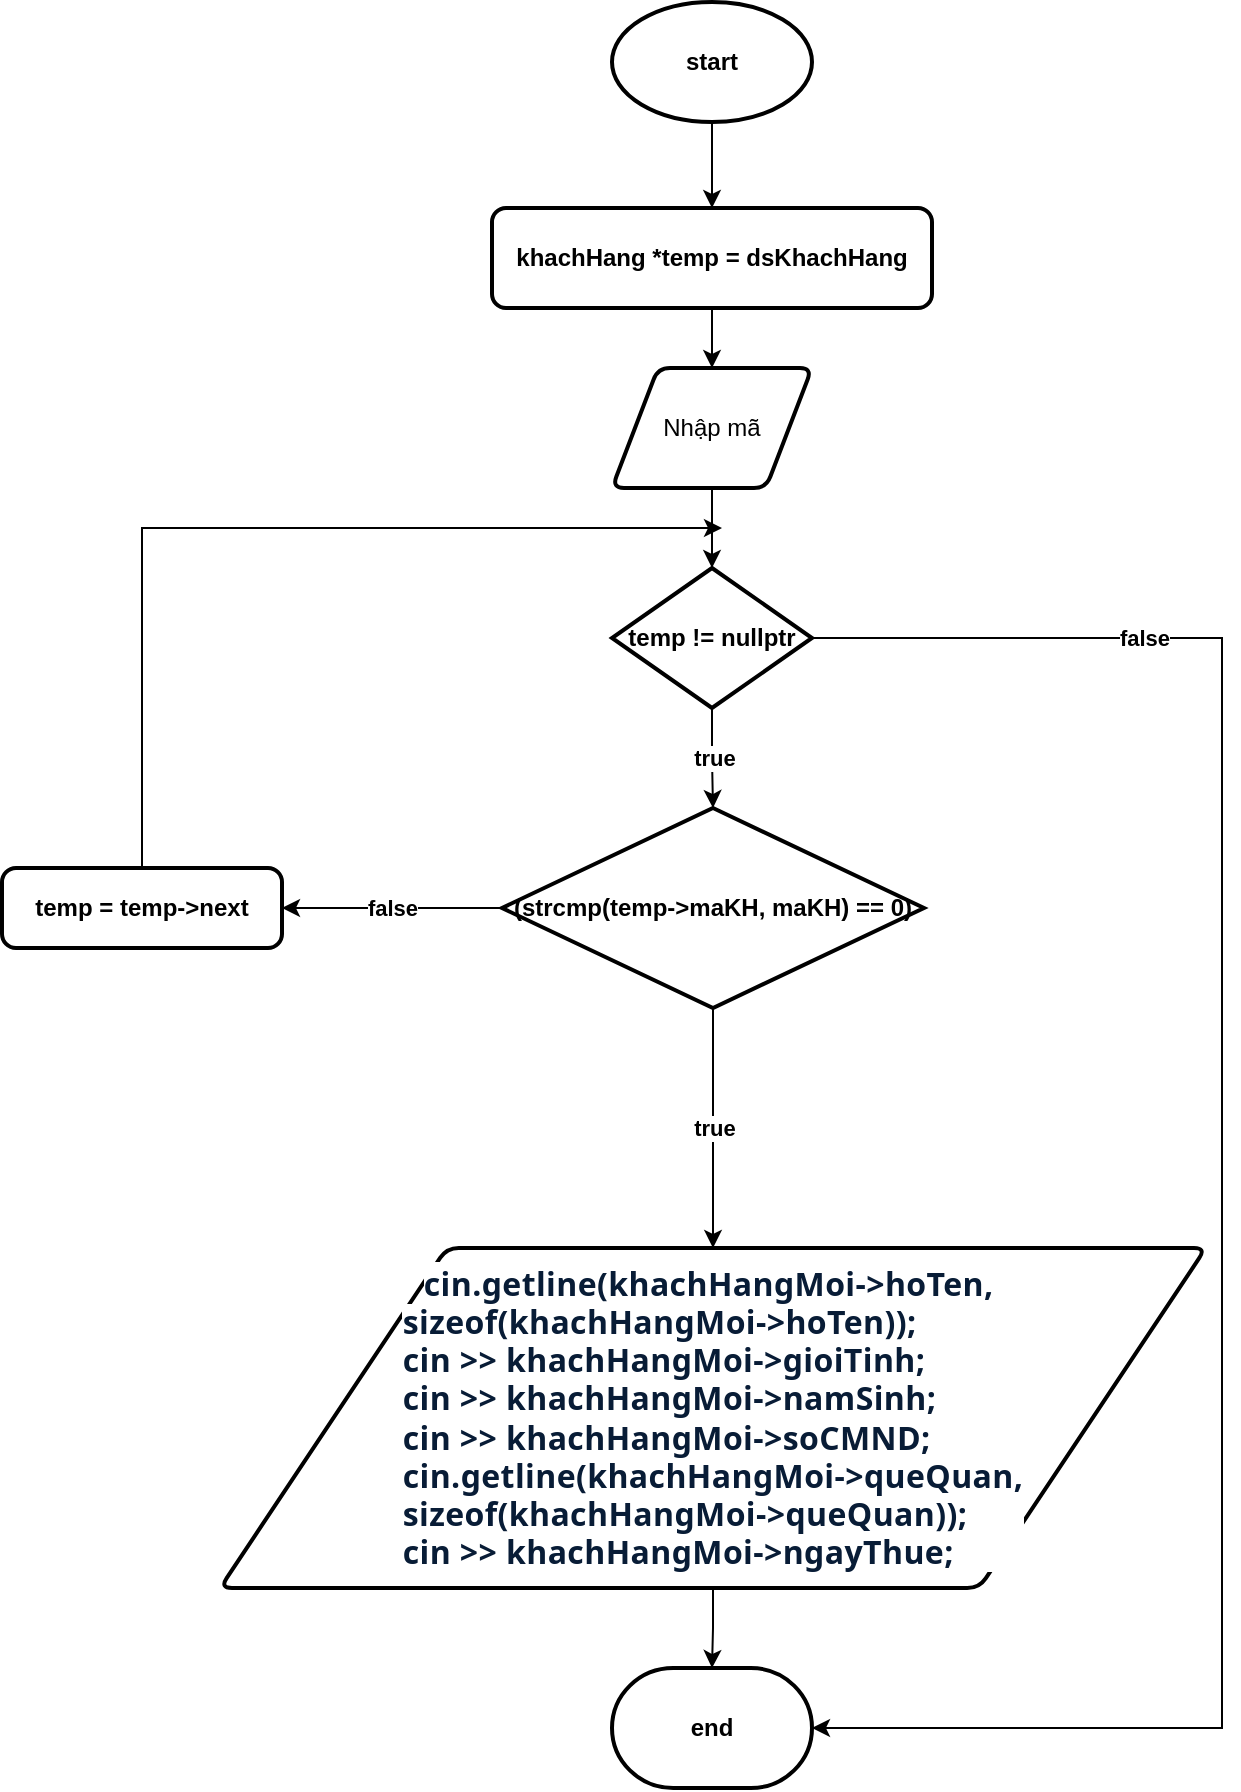 <mxfile version="20.8.16" type="device"><diagram name="Page-1" id="ESrLKoGO3E1z9YS9R69U"><mxGraphModel dx="1020" dy="1604" grid="1" gridSize="10" guides="1" tooltips="1" connect="1" arrows="1" fold="1" page="1" pageScale="1" pageWidth="850" pageHeight="1100" math="0" shadow="0"><root><mxCell id="0"/><mxCell id="1" parent="0"/><mxCell id="0XG2Hg7T-Q7dADAMcZ4P-3" style="edgeStyle=orthogonalEdgeStyle;rounded=0;orthogonalLoop=1;jettySize=auto;html=1;fontStyle=1" parent="1" source="0XG2Hg7T-Q7dADAMcZ4P-1" target="0XG2Hg7T-Q7dADAMcZ4P-2" edge="1"><mxGeometry relative="1" as="geometry"/></mxCell><mxCell id="0XG2Hg7T-Q7dADAMcZ4P-1" value="start" style="strokeWidth=2;html=1;shape=mxgraph.flowchart.start_1;whiteSpace=wrap;fontStyle=1" parent="1" vertex="1"><mxGeometry x="375" y="-33" width="100" height="60" as="geometry"/></mxCell><mxCell id="-0CbyBewM6yW86U4n6J5-1" style="edgeStyle=orthogonalEdgeStyle;rounded=0;orthogonalLoop=1;jettySize=auto;html=1;" edge="1" parent="1" source="0XG2Hg7T-Q7dADAMcZ4P-2" target="-0CbyBewM6yW86U4n6J5-2"><mxGeometry relative="1" as="geometry"><mxPoint x="425" y="180" as="targetPoint"/></mxGeometry></mxCell><mxCell id="0XG2Hg7T-Q7dADAMcZ4P-2" value="khachHang *temp = dsKhachHang" style="rounded=1;whiteSpace=wrap;html=1;absoluteArcSize=1;arcSize=14;strokeWidth=2;fontStyle=1" parent="1" vertex="1"><mxGeometry x="315" y="70" width="220" height="50" as="geometry"/></mxCell><mxCell id="0XG2Hg7T-Q7dADAMcZ4P-6" value="true" style="edgeStyle=orthogonalEdgeStyle;rounded=0;orthogonalLoop=1;jettySize=auto;html=1;fontStyle=1" parent="1" source="0XG2Hg7T-Q7dADAMcZ4P-5" target="0XG2Hg7T-Q7dADAMcZ4P-7" edge="1"><mxGeometry relative="1" as="geometry"><mxPoint x="425" y="360" as="targetPoint"/></mxGeometry></mxCell><mxCell id="0XG2Hg7T-Q7dADAMcZ4P-15" value="false" style="edgeStyle=orthogonalEdgeStyle;rounded=0;orthogonalLoop=1;jettySize=auto;html=1;entryX=1;entryY=0.5;entryDx=0;entryDy=0;entryPerimeter=0;fontStyle=1" parent="1" source="0XG2Hg7T-Q7dADAMcZ4P-5" target="0XG2Hg7T-Q7dADAMcZ4P-17" edge="1"><mxGeometry x="-0.652" relative="1" as="geometry"><mxPoint x="820" y="850" as="targetPoint"/><Array as="points"><mxPoint x="680" y="285"/><mxPoint x="680" y="830"/></Array><mxPoint as="offset"/></mxGeometry></mxCell><mxCell id="0XG2Hg7T-Q7dADAMcZ4P-5" value="temp != nullptr" style="strokeWidth=2;html=1;shape=mxgraph.flowchart.decision;whiteSpace=wrap;fontStyle=1" parent="1" vertex="1"><mxGeometry x="375" y="250" width="100" height="70" as="geometry"/></mxCell><mxCell id="0XG2Hg7T-Q7dADAMcZ4P-8" value="true" style="edgeStyle=orthogonalEdgeStyle;rounded=0;orthogonalLoop=1;jettySize=auto;html=1;entryX=0.5;entryY=0;entryDx=0;entryDy=0;fontStyle=1" parent="1" source="0XG2Hg7T-Q7dADAMcZ4P-7" target="0XG2Hg7T-Q7dADAMcZ4P-9" edge="1"><mxGeometry relative="1" as="geometry"><mxPoint x="425" y="540" as="targetPoint"/></mxGeometry></mxCell><mxCell id="0XG2Hg7T-Q7dADAMcZ4P-12" value="false" style="edgeStyle=orthogonalEdgeStyle;rounded=0;orthogonalLoop=1;jettySize=auto;html=1;fontStyle=1" parent="1" source="0XG2Hg7T-Q7dADAMcZ4P-7" target="0XG2Hg7T-Q7dADAMcZ4P-13" edge="1"><mxGeometry relative="1" as="geometry"><mxPoint x="200" y="420" as="targetPoint"/></mxGeometry></mxCell><mxCell id="0XG2Hg7T-Q7dADAMcZ4P-7" value="(strcmp(temp-&amp;gt;maKH, maKH) == 0)" style="strokeWidth=2;html=1;shape=mxgraph.flowchart.decision;whiteSpace=wrap;fontStyle=1" parent="1" vertex="1"><mxGeometry x="320" y="370" width="211" height="100" as="geometry"/></mxCell><mxCell id="0XG2Hg7T-Q7dADAMcZ4P-16" style="edgeStyle=orthogonalEdgeStyle;rounded=0;orthogonalLoop=1;jettySize=auto;html=1;fontStyle=1" parent="1" source="0XG2Hg7T-Q7dADAMcZ4P-9" target="0XG2Hg7T-Q7dADAMcZ4P-17" edge="1"><mxGeometry relative="1" as="geometry"><mxPoint x="425" y="830" as="targetPoint"/></mxGeometry></mxCell><mxCell id="0XG2Hg7T-Q7dADAMcZ4P-9" value="&lt;span style=&quot;font-size: medium; background-color: rgb(255, 255, 255); color: rgb(8, 28, 54); font-family: SegoeuiPc, &amp;quot;Segoe UI&amp;quot;, &amp;quot;San Francisco&amp;quot;, &amp;quot;Helvetica Neue&amp;quot;, Helvetica, &amp;quot;Lucida Grande&amp;quot;, Roboto, Ubuntu, Tahoma, &amp;quot;Microsoft Sans Serif&amp;quot;, Arial, sans-serif; letter-spacing: 0.2px; text-align: start;&quot;&gt;cin.getline(khachHangMoi-&amp;gt;hoTen,&amp;nbsp;&lt;/span&gt;&lt;br&gt;&lt;div style=&quot;padding-top: 0px; color: rgb(8, 28, 54); font-family: SegoeuiPc, &amp;quot;Segoe UI&amp;quot;, &amp;quot;San Francisco&amp;quot;, &amp;quot;Helvetica Neue&amp;quot;, Helvetica, &amp;quot;Lucida Grande&amp;quot;, Roboto, Ubuntu, Tahoma, &amp;quot;Microsoft Sans Serif&amp;quot;, Arial, sans-serif; letter-spacing: 0.2px; text-align: start; background-color: rgb(255, 255, 255);&quot; id=&quot;input_line_0&quot;&gt;&lt;font size=&quot;3&quot;&gt;sizeof(khachHangMoi-&amp;gt;hoTen));&lt;/font&gt;&lt;/div&gt;&lt;div style=&quot;color: rgb(8, 28, 54); font-family: SegoeuiPc, &amp;quot;Segoe UI&amp;quot;, &amp;quot;San Francisco&amp;quot;, &amp;quot;Helvetica Neue&amp;quot;, Helvetica, &amp;quot;Lucida Grande&amp;quot;, Roboto, Ubuntu, Tahoma, &amp;quot;Microsoft Sans Serif&amp;quot;, Arial, sans-serif; letter-spacing: 0.2px; text-align: start; background-color: rgb(255, 255, 255);&quot; id=&quot;input_line_1&quot;&gt;&lt;span style=&quot;&quot; id=&quot;input_part_0&quot; data-mention=&quot;cin &gt;&gt; khachHangMoi-&gt;gioiTinh;&quot; class=&quot;&quot;&gt;&lt;font size=&quot;3&quot;&gt;cin &amp;gt;&amp;gt; khachHangMoi-&amp;gt;gioiTinh;&lt;/font&gt;&lt;/span&gt;&lt;/div&gt;&lt;div style=&quot;color: rgb(8, 28, 54); font-family: SegoeuiPc, &amp;quot;Segoe UI&amp;quot;, &amp;quot;San Francisco&amp;quot;, &amp;quot;Helvetica Neue&amp;quot;, Helvetica, &amp;quot;Lucida Grande&amp;quot;, Roboto, Ubuntu, Tahoma, &amp;quot;Microsoft Sans Serif&amp;quot;, Arial, sans-serif; letter-spacing: 0.2px; text-align: start; background-color: rgb(255, 255, 255);&quot; id=&quot;input_line_2&quot;&gt;&lt;span style=&quot;&quot; id=&quot;input_part_0&quot; data-mention=&quot;cin &gt;&gt; khachHangMoi-&gt;namSinh;&quot; class=&quot;&quot;&gt;&lt;font size=&quot;3&quot;&gt;cin &amp;gt;&amp;gt; khachHangMoi-&amp;gt;namSinh;&lt;/font&gt;&lt;/span&gt;&lt;/div&gt;&lt;div style=&quot;color: rgb(8, 28, 54); font-family: SegoeuiPc, &amp;quot;Segoe UI&amp;quot;, &amp;quot;San Francisco&amp;quot;, &amp;quot;Helvetica Neue&amp;quot;, Helvetica, &amp;quot;Lucida Grande&amp;quot;, Roboto, Ubuntu, Tahoma, &amp;quot;Microsoft Sans Serif&amp;quot;, Arial, sans-serif; letter-spacing: 0.2px; text-align: start; background-color: rgb(255, 255, 255);&quot; id=&quot;input_line_3&quot;&gt;&lt;span style=&quot;&quot; id=&quot;input_part_0&quot; data-mention=&quot;cin &gt;&gt; khachHangMoi-&gt;soCMND;&quot; class=&quot;&quot;&gt;&lt;font size=&quot;3&quot;&gt;cin &amp;gt;&amp;gt; khachHangMoi-&amp;gt;soCMND;&lt;/font&gt;&lt;/span&gt;&lt;/div&gt;&lt;div style=&quot;color: rgb(8, 28, 54); font-family: SegoeuiPc, &amp;quot;Segoe UI&amp;quot;, &amp;quot;San Francisco&amp;quot;, &amp;quot;Helvetica Neue&amp;quot;, Helvetica, &amp;quot;Lucida Grande&amp;quot;, Roboto, Ubuntu, Tahoma, &amp;quot;Microsoft Sans Serif&amp;quot;, Arial, sans-serif; letter-spacing: 0.2px; text-align: start; background-color: rgb(255, 255, 255);&quot; id=&quot;input_line_4&quot;&gt;&lt;span style=&quot;&quot; id=&quot;input_part_0&quot; data-mention=&quot;cin.getline(khachHangMoi-&gt;queQuan, sizeof(khachHangMoi-&gt;queQuan));&quot; class=&quot;&quot;&gt;&lt;font size=&quot;3&quot;&gt;cin.getline(khachHangMoi-&amp;gt;queQuan, &lt;br&gt;sizeof(khachHangMoi-&amp;gt;queQuan));&lt;/font&gt;&lt;/span&gt;&lt;/div&gt;&lt;div style=&quot;color: rgb(8, 28, 54); font-family: SegoeuiPc, &amp;quot;Segoe UI&amp;quot;, &amp;quot;San Francisco&amp;quot;, &amp;quot;Helvetica Neue&amp;quot;, Helvetica, &amp;quot;Lucida Grande&amp;quot;, Roboto, Ubuntu, Tahoma, &amp;quot;Microsoft Sans Serif&amp;quot;, Arial, sans-serif; letter-spacing: 0.2px; text-align: start; background-color: rgb(255, 255, 255);&quot; id=&quot;input_line_5&quot;&gt;&lt;span style=&quot;&quot; id=&quot;input_part_0&quot; data-mention=&quot;cin &gt;&gt; khachHangMoi-&gt;ngayThue;&quot; class=&quot;&quot;&gt;&lt;font size=&quot;3&quot;&gt;cin &amp;gt;&amp;gt; khachHangMoi-&amp;gt;ngayThue;&lt;/font&gt;&lt;/span&gt;&lt;/div&gt;" style="shape=parallelogram;html=1;strokeWidth=2;perimeter=parallelogramPerimeter;whiteSpace=wrap;rounded=1;arcSize=12;size=0.23;fontSize=12;fontStyle=1" parent="1" vertex="1"><mxGeometry x="179" y="590" width="493" height="170" as="geometry"/></mxCell><mxCell id="0XG2Hg7T-Q7dADAMcZ4P-14" style="edgeStyle=orthogonalEdgeStyle;rounded=0;orthogonalLoop=1;jettySize=auto;html=1;fontStyle=1" parent="1" source="0XG2Hg7T-Q7dADAMcZ4P-13" edge="1"><mxGeometry relative="1" as="geometry"><mxPoint x="430" y="230" as="targetPoint"/><Array as="points"><mxPoint x="140" y="240"/><mxPoint x="140" y="240"/></Array></mxGeometry></mxCell><mxCell id="0XG2Hg7T-Q7dADAMcZ4P-13" value="temp = temp-&amp;gt;next" style="rounded=1;whiteSpace=wrap;html=1;absoluteArcSize=1;arcSize=14;strokeWidth=2;fontStyle=1" parent="1" vertex="1"><mxGeometry x="70" y="400" width="140" height="40" as="geometry"/></mxCell><mxCell id="0XG2Hg7T-Q7dADAMcZ4P-17" value="end" style="strokeWidth=2;html=1;shape=mxgraph.flowchart.terminator;whiteSpace=wrap;fontStyle=1" parent="1" vertex="1"><mxGeometry x="375" y="800" width="100" height="60" as="geometry"/></mxCell><mxCell id="-0CbyBewM6yW86U4n6J5-3" style="edgeStyle=orthogonalEdgeStyle;rounded=0;orthogonalLoop=1;jettySize=auto;html=1;entryX=0.5;entryY=0;entryDx=0;entryDy=0;entryPerimeter=0;" edge="1" parent="1" source="-0CbyBewM6yW86U4n6J5-2" target="0XG2Hg7T-Q7dADAMcZ4P-5"><mxGeometry relative="1" as="geometry"/></mxCell><mxCell id="-0CbyBewM6yW86U4n6J5-2" value="Nhập mã" style="shape=parallelogram;html=1;strokeWidth=2;perimeter=parallelogramPerimeter;whiteSpace=wrap;rounded=1;arcSize=12;size=0.23;" vertex="1" parent="1"><mxGeometry x="375" y="150" width="100" height="60" as="geometry"/></mxCell></root></mxGraphModel></diagram></mxfile>